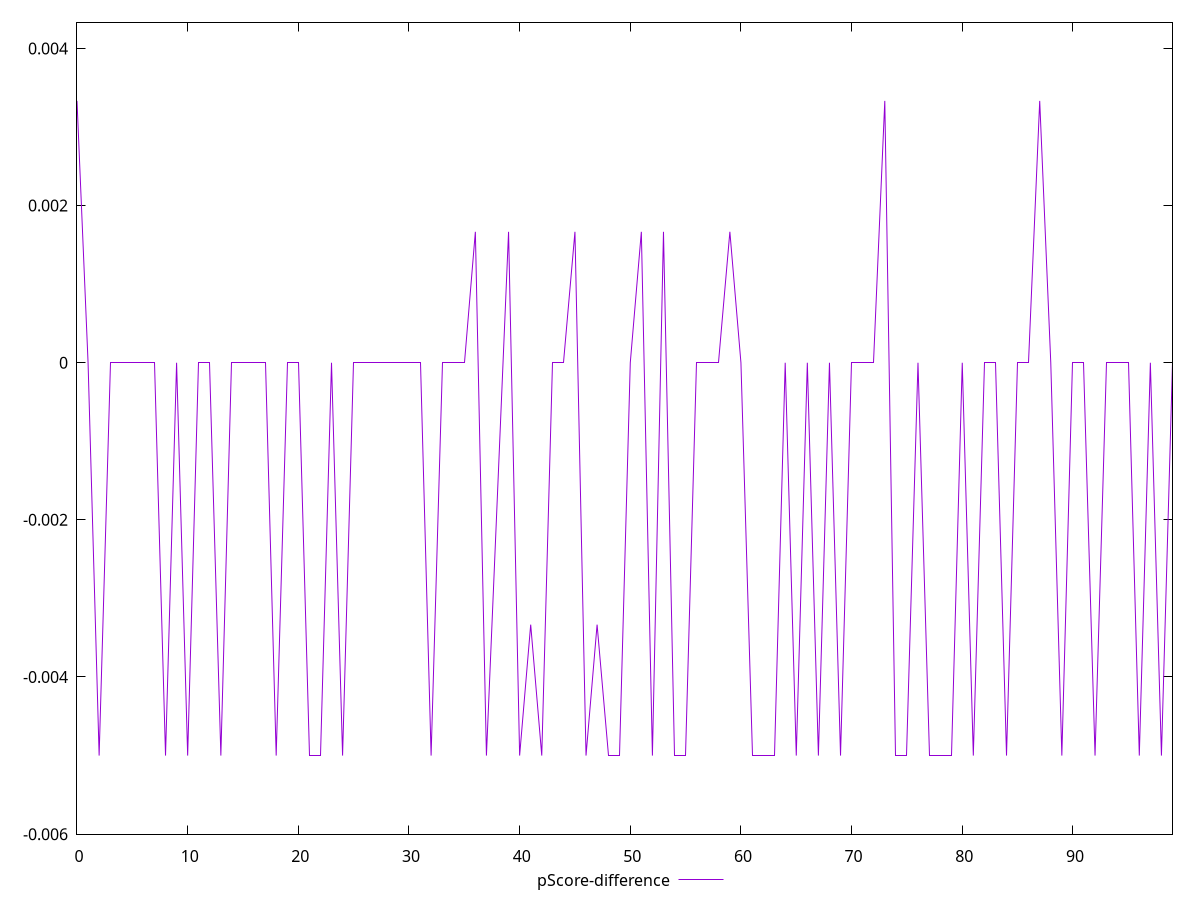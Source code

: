 reset

$pScoreDifference <<EOF
0 0.0033333333333332993
1 0
2 -0.0050000000000000044
3 0
4 0
5 0
6 0
7 0
8 -0.0050000000000000044
9 0
10 -0.0050000000000000044
11 0
12 0
13 -0.0050000000000000044
14 0
15 0
16 0
17 0
18 -0.0050000000000000044
19 0
20 0
21 -0.0050000000000000044
22 -0.0050000000000000044
23 0
24 -0.0050000000000000044
25 0
26 0
27 0
28 0
29 0
30 0
31 0
32 -0.0050000000000000044
33 0
34 0
35 0
36 0.0016666666666667052
37 -0.0050000000000000044
38 -0.0016666666666665941
39 0.0016666666666665941
40 -0.0050000000000000044
41 -0.0033333333333334103
42 -0.0050000000000000044
43 0
44 0
45 0.0016666666666667052
46 -0.0050000000000000044
47 -0.0033333333333332993
48 -0.0050000000000000044
49 -0.0050000000000000044
50 0
51 0.0016666666666665941
52 -0.0050000000000000044
53 0.0016666666666667052
54 -0.0050000000000000044
55 -0.0050000000000000044
56 0
57 0
58 0
59 0.0016666666666667052
60 0
61 -0.0050000000000000044
62 -0.0050000000000000044
63 -0.0050000000000000044
64 0
65 -0.0050000000000000044
66 0
67 -0.0050000000000000044
68 0
69 -0.0050000000000000044
70 0
71 0
72 0
73 0.0033333333333332993
74 -0.0050000000000000044
75 -0.0050000000000000044
76 0
77 -0.0050000000000000044
78 -0.0050000000000000044
79 -0.0050000000000000044
80 0
81 -0.0050000000000000044
82 0
83 0
84 -0.0050000000000000044
85 0
86 0
87 0.0033333333333332993
88 0
89 -0.0050000000000000044
90 0
91 0
92 -0.0050000000000000044
93 0
94 0
95 0
96 -0.0050000000000000044
97 0
98 -0.0050000000000000044
99 0
EOF

set key outside below
set xrange [0:99]
set yrange [-0.0060000000000000045:0.004333333333333299]
set trange [-0.0060000000000000045:0.004333333333333299]
set terminal svg size 640, 500 enhanced background rgb 'white'
set output "report_00015_2021-02-09T16-11-33.973Z/unminified-javascript/samples/pages/pScore-difference/values.svg"

plot $pScoreDifference title "pScore-difference" with line

reset
